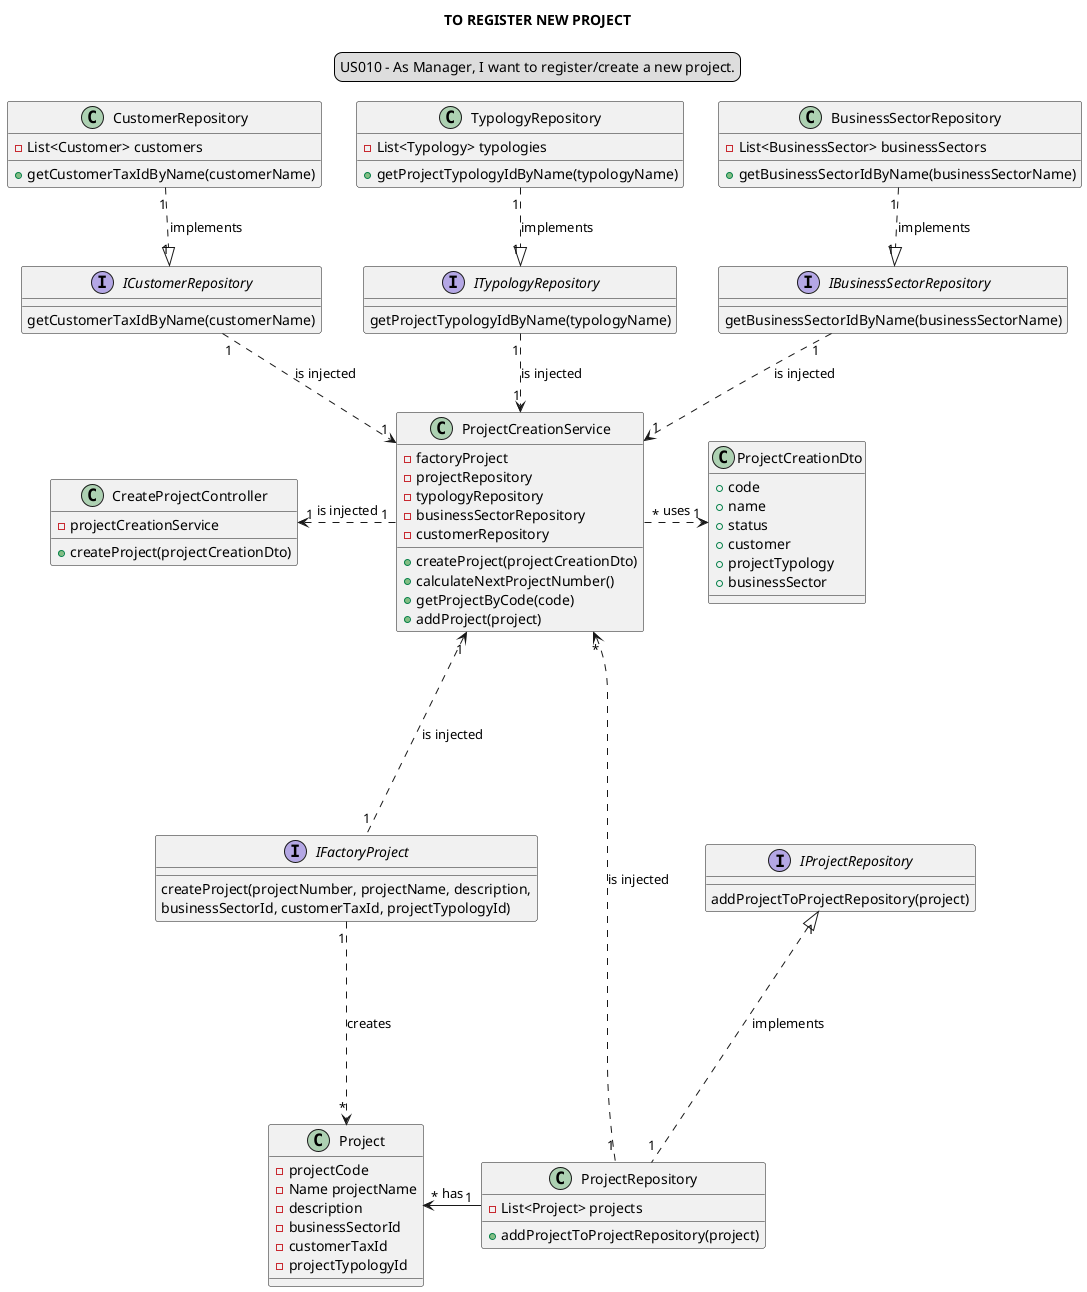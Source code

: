 @startuml

skinparam sequenceMessageAlign center
title TO REGISTER NEW PROJECT
legend top
US010 - As Manager, I want to register/create a new project.
end legend

class CreateProjectController {
- projectCreationService
+ createProject(projectCreationDto)
}

class ProjectCreationService {
- factoryProject
- projectRepository
- typologyRepository
- businessSectorRepository
- customerRepository
+ createProject(projectCreationDto)
+ calculateNextProjectNumber()
+ getProjectByCode(code)
+ addProject(project)
}

class ProjectCreationDto{
+ code
+ name
+ status
+ customer
+ projectTypology
+ businessSector
}

class Project{
- projectCode
- Name projectName
- description
- businessSectorId
- customerTaxId
- projectTypologyId
}

class ProjectRepository{
- List<Project> projects
+ addProjectToProjectRepository(project)
}

class BusinessSectorRepository{
- List<BusinessSector> businessSectors
+ getBusinessSectorIdByName(businessSectorName)
}

class CustomerRepository{
- List<Customer> customers
+ getCustomerTaxIdByName(customerName)
}

class TypologyRepository{
- List<Typology> typologies
+ getProjectTypologyIdByName(typologyName)
}

interface IProjectRepository{
addProjectToProjectRepository(project)
}

interface IFactoryProject {
createProject(projectNumber, projectName, description,
businessSectorId, customerTaxId, projectTypologyId)
}

interface ICustomerRepository {
getCustomerTaxIdByName(customerName)
}

interface ITypologyRepository {
getProjectTypologyIdByName(typologyName)
}

interface IBusinessSectorRepository {
getBusinessSectorIdByName(businessSectorName)
}


CreateProjectController "1"<-right-.."1" ProjectCreationService: is injected
IFactoryProject "1" .-up-.> "1" ProjectCreationService: is injected
Project "*" <.-up-. "1" IFactoryProject: creates
ProjectCreationDto "1" <.-left-. "*" ProjectCreationService: uses
BusinessSectorRepository "1" ..|> "1" IBusinessSectorRepository: implements
TypologyRepository "1" ..|> "1" ITypologyRepository: implements
CustomerRepository "1" ..|> "1" ICustomerRepository: implements
ProjectRepository "1" .-up-.|> "1" IProjectRepository: implements
ProjectRepository "1" -left-> "*" Project: has
ProjectRepository "1" .left.> "*" ProjectCreationService: is injected
ICustomerRepository "1" ..> "1" ProjectCreationService: is injected
ITypologyRepository "1" ..> "1" ProjectCreationService: is injected
IBusinessSectorRepository "1" ..> "1" ProjectCreationService: is injected

@enduml

